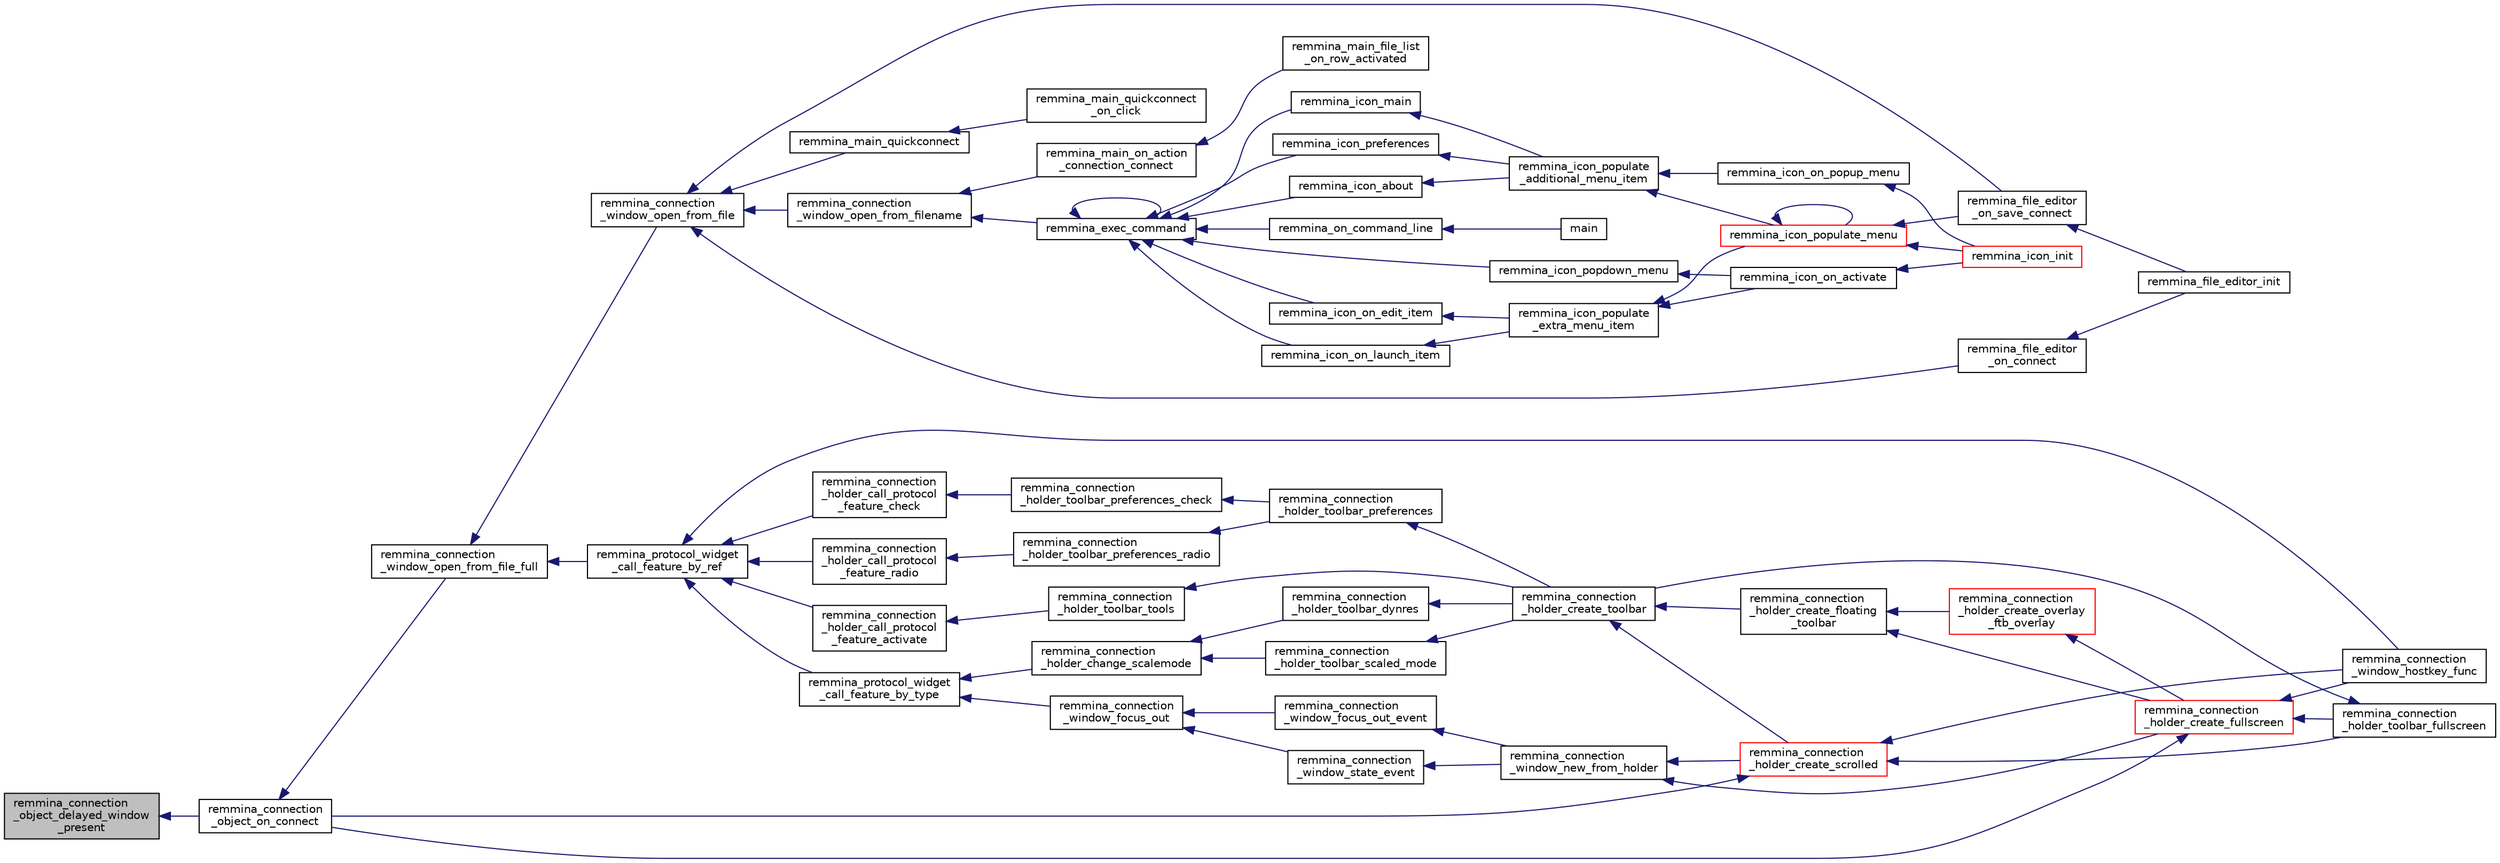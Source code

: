 digraph "remmina_connection_object_delayed_window_present"
{
  edge [fontname="Helvetica",fontsize="10",labelfontname="Helvetica",labelfontsize="10"];
  node [fontname="Helvetica",fontsize="10",shape=record];
  rankdir="LR";
  Node10805 [label="remmina_connection\l_object_delayed_window\l_present",height=0.2,width=0.4,color="black", fillcolor="grey75", style="filled", fontcolor="black"];
  Node10805 -> Node10806 [dir="back",color="midnightblue",fontsize="10",style="solid",fontname="Helvetica"];
  Node10806 [label="remmina_connection\l_object_on_connect",height=0.2,width=0.4,color="black", fillcolor="white", style="filled",URL="$remmina__connection__window_8c.html#a0ad685a873ecef95ec13caba17e0c22e"];
  Node10806 -> Node10807 [dir="back",color="midnightblue",fontsize="10",style="solid",fontname="Helvetica"];
  Node10807 [label="remmina_connection\l_window_open_from_file_full",height=0.2,width=0.4,color="black", fillcolor="white", style="filled",URL="$remmina__connection__window_8h.html#adbf2b670ca3bae96a99cb0b36021a961"];
  Node10807 -> Node10808 [dir="back",color="midnightblue",fontsize="10",style="solid",fontname="Helvetica"];
  Node10808 [label="remmina_connection\l_window_open_from_file",height=0.2,width=0.4,color="black", fillcolor="white", style="filled",URL="$remmina__connection__window_8h.html#a1c7f722a89609523cc4de079cc82f23c"];
  Node10808 -> Node10809 [dir="back",color="midnightblue",fontsize="10",style="solid",fontname="Helvetica"];
  Node10809 [label="remmina_connection\l_window_open_from_filename",height=0.2,width=0.4,color="black", fillcolor="white", style="filled",URL="$remmina__connection__window_8h.html#ab0ed27ef360efc7d92906cbabf9da5db"];
  Node10809 -> Node10810 [dir="back",color="midnightblue",fontsize="10",style="solid",fontname="Helvetica"];
  Node10810 [label="remmina_exec_command",height=0.2,width=0.4,color="black", fillcolor="white", style="filled",URL="$remmina__exec_8h.html#a424cabdcff647797061e7482049d62a7"];
  Node10810 -> Node10811 [dir="back",color="midnightblue",fontsize="10",style="solid",fontname="Helvetica"];
  Node10811 [label="remmina_on_command_line",height=0.2,width=0.4,color="black", fillcolor="white", style="filled",URL="$remmina_8c.html#aeb286fc5bd52ab5382ab8cb495dc2914"];
  Node10811 -> Node10812 [dir="back",color="midnightblue",fontsize="10",style="solid",fontname="Helvetica"];
  Node10812 [label="main",height=0.2,width=0.4,color="black", fillcolor="white", style="filled",URL="$remmina_8c.html#a0ddf1224851353fc92bfbff6f499fa97"];
  Node10810 -> Node10810 [dir="back",color="midnightblue",fontsize="10",style="solid",fontname="Helvetica"];
  Node10810 -> Node10813 [dir="back",color="midnightblue",fontsize="10",style="solid",fontname="Helvetica"];
  Node10813 [label="remmina_icon_main",height=0.2,width=0.4,color="black", fillcolor="white", style="filled",URL="$remmina__icon_8c.html#a920476110ab6410c8fc8cf734109e497"];
  Node10813 -> Node10814 [dir="back",color="midnightblue",fontsize="10",style="solid",fontname="Helvetica"];
  Node10814 [label="remmina_icon_populate\l_additional_menu_item",height=0.2,width=0.4,color="black", fillcolor="white", style="filled",URL="$remmina__icon_8c.html#a8aaf73ed94cf20dcce1c7be26262cb56"];
  Node10814 -> Node10815 [dir="back",color="midnightblue",fontsize="10",style="solid",fontname="Helvetica"];
  Node10815 [label="remmina_icon_populate_menu",height=0.2,width=0.4,color="red", fillcolor="white", style="filled",URL="$remmina__icon_8h.html#af80ed314f91d653237249d839c7fc3b2"];
  Node10815 -> Node10818 [dir="back",color="midnightblue",fontsize="10",style="solid",fontname="Helvetica"];
  Node10818 [label="remmina_file_editor\l_on_save_connect",height=0.2,width=0.4,color="black", fillcolor="white", style="filled",URL="$remmina__file__editor_8c.html#a57224f3f69f04f398de563b71be6b18e"];
  Node10818 -> Node10817 [dir="back",color="midnightblue",fontsize="10",style="solid",fontname="Helvetica"];
  Node10817 [label="remmina_file_editor_init",height=0.2,width=0.4,color="black", fillcolor="white", style="filled",URL="$remmina__file__editor_8c.html#a9afd8d41c66f547320930eb331f3124d"];
  Node10815 -> Node10815 [dir="back",color="midnightblue",fontsize="10",style="solid",fontname="Helvetica"];
  Node10815 -> Node10819 [dir="back",color="midnightblue",fontsize="10",style="solid",fontname="Helvetica"];
  Node10819 [label="remmina_icon_init",height=0.2,width=0.4,color="red", fillcolor="white", style="filled",URL="$remmina__icon_8h.html#a741c81815e562f40672c4485172306d6"];
  Node10814 -> Node10823 [dir="back",color="midnightblue",fontsize="10",style="solid",fontname="Helvetica"];
  Node10823 [label="remmina_icon_on_popup_menu",height=0.2,width=0.4,color="black", fillcolor="white", style="filled",URL="$remmina__icon_8c.html#a95b917790eeb38e48137018796bdda93"];
  Node10823 -> Node10819 [dir="back",color="midnightblue",fontsize="10",style="solid",fontname="Helvetica"];
  Node10810 -> Node10824 [dir="back",color="midnightblue",fontsize="10",style="solid",fontname="Helvetica"];
  Node10824 [label="remmina_icon_preferences",height=0.2,width=0.4,color="black", fillcolor="white", style="filled",URL="$remmina__icon_8c.html#ad3b0e3d12e4854eae05b1afea19da404"];
  Node10824 -> Node10814 [dir="back",color="midnightblue",fontsize="10",style="solid",fontname="Helvetica"];
  Node10810 -> Node10825 [dir="back",color="midnightblue",fontsize="10",style="solid",fontname="Helvetica"];
  Node10825 [label="remmina_icon_about",height=0.2,width=0.4,color="black", fillcolor="white", style="filled",URL="$remmina__icon_8c.html#a5cdf1958ef01e49889bcee2e90e2cf71"];
  Node10825 -> Node10814 [dir="back",color="midnightblue",fontsize="10",style="solid",fontname="Helvetica"];
  Node10810 -> Node10826 [dir="back",color="midnightblue",fontsize="10",style="solid",fontname="Helvetica"];
  Node10826 [label="remmina_icon_on_launch_item",height=0.2,width=0.4,color="black", fillcolor="white", style="filled",URL="$remmina__icon_8c.html#ad1699688680e12abcfd5c74dd2f76d83"];
  Node10826 -> Node10827 [dir="back",color="midnightblue",fontsize="10",style="solid",fontname="Helvetica"];
  Node10827 [label="remmina_icon_populate\l_extra_menu_item",height=0.2,width=0.4,color="black", fillcolor="white", style="filled",URL="$remmina__icon_8c.html#a2847311861df3a2f1c8bbcd35cf3fd6f"];
  Node10827 -> Node10815 [dir="back",color="midnightblue",fontsize="10",style="solid",fontname="Helvetica"];
  Node10827 -> Node10828 [dir="back",color="midnightblue",fontsize="10",style="solid",fontname="Helvetica"];
  Node10828 [label="remmina_icon_on_activate",height=0.2,width=0.4,color="black", fillcolor="white", style="filled",URL="$remmina__icon_8c.html#af175fef31eb95974094088235b3a2b1d"];
  Node10828 -> Node10819 [dir="back",color="midnightblue",fontsize="10",style="solid",fontname="Helvetica"];
  Node10810 -> Node10829 [dir="back",color="midnightblue",fontsize="10",style="solid",fontname="Helvetica"];
  Node10829 [label="remmina_icon_on_edit_item",height=0.2,width=0.4,color="black", fillcolor="white", style="filled",URL="$remmina__icon_8c.html#af8708120906a8dc41a7998ebf9ecd129"];
  Node10829 -> Node10827 [dir="back",color="midnightblue",fontsize="10",style="solid",fontname="Helvetica"];
  Node10810 -> Node10830 [dir="back",color="midnightblue",fontsize="10",style="solid",fontname="Helvetica"];
  Node10830 [label="remmina_icon_popdown_menu",height=0.2,width=0.4,color="black", fillcolor="white", style="filled",URL="$remmina__icon_8c.html#a444be76e3c3a065279c5f9abc7fae833"];
  Node10830 -> Node10828 [dir="back",color="midnightblue",fontsize="10",style="solid",fontname="Helvetica"];
  Node10809 -> Node10831 [dir="back",color="midnightblue",fontsize="10",style="solid",fontname="Helvetica"];
  Node10831 [label="remmina_main_on_action\l_connection_connect",height=0.2,width=0.4,color="black", fillcolor="white", style="filled",URL="$remmina__main_8c.html#ae023d1cb099a4f7bee79f13760566cbf"];
  Node10831 -> Node10832 [dir="back",color="midnightblue",fontsize="10",style="solid",fontname="Helvetica"];
  Node10832 [label="remmina_main_file_list\l_on_row_activated",height=0.2,width=0.4,color="black", fillcolor="white", style="filled",URL="$remmina__main_8c.html#aba1a89a2400c5cc8373c6bd34602ac10"];
  Node10808 -> Node10833 [dir="back",color="midnightblue",fontsize="10",style="solid",fontname="Helvetica"];
  Node10833 [label="remmina_file_editor\l_on_connect",height=0.2,width=0.4,color="black", fillcolor="white", style="filled",URL="$remmina__file__editor_8c.html#a73b8581fd1fd77532b748d91a2951f25"];
  Node10833 -> Node10817 [dir="back",color="midnightblue",fontsize="10",style="solid",fontname="Helvetica"];
  Node10808 -> Node10818 [dir="back",color="midnightblue",fontsize="10",style="solid",fontname="Helvetica"];
  Node10808 -> Node10834 [dir="back",color="midnightblue",fontsize="10",style="solid",fontname="Helvetica"];
  Node10834 [label="remmina_main_quickconnect",height=0.2,width=0.4,color="black", fillcolor="white", style="filled",URL="$remmina__main_8c.html#a802458852abacebfb16f1f4295806a01"];
  Node10834 -> Node10835 [dir="back",color="midnightblue",fontsize="10",style="solid",fontname="Helvetica"];
  Node10835 [label="remmina_main_quickconnect\l_on_click",height=0.2,width=0.4,color="black", fillcolor="white", style="filled",URL="$remmina__main_8c.html#a210e9e04c7c97cc86412044de31f659d"];
  Node10807 -> Node10836 [dir="back",color="midnightblue",fontsize="10",style="solid",fontname="Helvetica"];
  Node10836 [label="remmina_protocol_widget\l_call_feature_by_ref",height=0.2,width=0.4,color="black", fillcolor="white", style="filled",URL="$remmina__protocol__widget_8h.html#a605b69a9aa4393024369cc5070488692"];
  Node10836 -> Node10837 [dir="back",color="midnightblue",fontsize="10",style="solid",fontname="Helvetica"];
  Node10837 [label="remmina_connection\l_holder_call_protocol\l_feature_radio",height=0.2,width=0.4,color="black", fillcolor="white", style="filled",URL="$remmina__connection__window_8c.html#a86280cb973101817f7410af393bc2f98"];
  Node10837 -> Node10838 [dir="back",color="midnightblue",fontsize="10",style="solid",fontname="Helvetica"];
  Node10838 [label="remmina_connection\l_holder_toolbar_preferences_radio",height=0.2,width=0.4,color="black", fillcolor="white", style="filled",URL="$remmina__connection__window_8c.html#a1ddab4aacc284c606ab237eae9c0b5a9"];
  Node10838 -> Node10839 [dir="back",color="midnightblue",fontsize="10",style="solid",fontname="Helvetica"];
  Node10839 [label="remmina_connection\l_holder_toolbar_preferences",height=0.2,width=0.4,color="black", fillcolor="white", style="filled",URL="$remmina__connection__window_8c.html#a78ec7d6e66d6e6569c1a9a0230c74bc8"];
  Node10839 -> Node10840 [dir="back",color="midnightblue",fontsize="10",style="solid",fontname="Helvetica"];
  Node10840 [label="remmina_connection\l_holder_create_toolbar",height=0.2,width=0.4,color="black", fillcolor="white", style="filled",URL="$remmina__connection__window_8c.html#af8138da72278e9e9000276e08a6fd984"];
  Node10840 -> Node10841 [dir="back",color="midnightblue",fontsize="10",style="solid",fontname="Helvetica"];
  Node10841 [label="remmina_connection\l_holder_create_floating\l_toolbar",height=0.2,width=0.4,color="black", fillcolor="white", style="filled",URL="$remmina__connection__window_8c.html#a967dca6c1876afc3e6bcb763f9709d43"];
  Node10841 -> Node10842 [dir="back",color="midnightblue",fontsize="10",style="solid",fontname="Helvetica"];
  Node10842 [label="remmina_connection\l_holder_create_overlay\l_ftb_overlay",height=0.2,width=0.4,color="red", fillcolor="white", style="filled",URL="$remmina__connection__window_8c.html#ab2edcb806312b3367c70fbb13c383ae0"];
  Node10842 -> Node10844 [dir="back",color="midnightblue",fontsize="10",style="solid",fontname="Helvetica"];
  Node10844 [label="remmina_connection\l_holder_create_fullscreen",height=0.2,width=0.4,color="red", fillcolor="white", style="filled",URL="$remmina__connection__window_8c.html#ae67ca4d276339723c1ff87fc224eaccf"];
  Node10844 -> Node10845 [dir="back",color="midnightblue",fontsize="10",style="solid",fontname="Helvetica"];
  Node10845 [label="remmina_connection\l_holder_toolbar_fullscreen",height=0.2,width=0.4,color="black", fillcolor="white", style="filled",URL="$remmina__connection__window_8c.html#a02ac20f50f1b7b816bd7208127efdbee"];
  Node10845 -> Node10840 [dir="back",color="midnightblue",fontsize="10",style="solid",fontname="Helvetica"];
  Node10844 -> Node10849 [dir="back",color="midnightblue",fontsize="10",style="solid",fontname="Helvetica"];
  Node10849 [label="remmina_connection\l_window_hostkey_func",height=0.2,width=0.4,color="black", fillcolor="white", style="filled",URL="$remmina__connection__window_8c.html#abef663d930076deb3105f86dabe2a9c3"];
  Node10844 -> Node10806 [dir="back",color="midnightblue",fontsize="10",style="solid",fontname="Helvetica"];
  Node10841 -> Node10844 [dir="back",color="midnightblue",fontsize="10",style="solid",fontname="Helvetica"];
  Node10840 -> Node10850 [dir="back",color="midnightblue",fontsize="10",style="solid",fontname="Helvetica"];
  Node10850 [label="remmina_connection\l_holder_create_scrolled",height=0.2,width=0.4,color="red", fillcolor="white", style="filled",URL="$remmina__connection__window_8c.html#a57b3656c37df65d276ddd50a16906dc7"];
  Node10850 -> Node10845 [dir="back",color="midnightblue",fontsize="10",style="solid",fontname="Helvetica"];
  Node10850 -> Node10849 [dir="back",color="midnightblue",fontsize="10",style="solid",fontname="Helvetica"];
  Node10850 -> Node10806 [dir="back",color="midnightblue",fontsize="10",style="solid",fontname="Helvetica"];
  Node10836 -> Node10853 [dir="back",color="midnightblue",fontsize="10",style="solid",fontname="Helvetica"];
  Node10853 [label="remmina_connection\l_holder_call_protocol\l_feature_check",height=0.2,width=0.4,color="black", fillcolor="white", style="filled",URL="$remmina__connection__window_8c.html#a8d924ded7fe147df8b5f113e2fb1d6e7"];
  Node10853 -> Node10854 [dir="back",color="midnightblue",fontsize="10",style="solid",fontname="Helvetica"];
  Node10854 [label="remmina_connection\l_holder_toolbar_preferences_check",height=0.2,width=0.4,color="black", fillcolor="white", style="filled",URL="$remmina__connection__window_8c.html#ada0dce340f5f1484c496a2357e8a2c69"];
  Node10854 -> Node10839 [dir="back",color="midnightblue",fontsize="10",style="solid",fontname="Helvetica"];
  Node10836 -> Node10855 [dir="back",color="midnightblue",fontsize="10",style="solid",fontname="Helvetica"];
  Node10855 [label="remmina_connection\l_holder_call_protocol\l_feature_activate",height=0.2,width=0.4,color="black", fillcolor="white", style="filled",URL="$remmina__connection__window_8c.html#a4507b43c6fd10bc68d9512c6b253a552"];
  Node10855 -> Node10856 [dir="back",color="midnightblue",fontsize="10",style="solid",fontname="Helvetica"];
  Node10856 [label="remmina_connection\l_holder_toolbar_tools",height=0.2,width=0.4,color="black", fillcolor="white", style="filled",URL="$remmina__connection__window_8c.html#a51cc0b2274049920f67c71047bd76213"];
  Node10856 -> Node10840 [dir="back",color="midnightblue",fontsize="10",style="solid",fontname="Helvetica"];
  Node10836 -> Node10849 [dir="back",color="midnightblue",fontsize="10",style="solid",fontname="Helvetica"];
  Node10836 -> Node10857 [dir="back",color="midnightblue",fontsize="10",style="solid",fontname="Helvetica"];
  Node10857 [label="remmina_protocol_widget\l_call_feature_by_type",height=0.2,width=0.4,color="black", fillcolor="white", style="filled",URL="$remmina__protocol__widget_8h.html#a6a630e96e5b914d60d678ae8eaad4cd9"];
  Node10857 -> Node10858 [dir="back",color="midnightblue",fontsize="10",style="solid",fontname="Helvetica"];
  Node10858 [label="remmina_connection\l_holder_change_scalemode",height=0.2,width=0.4,color="black", fillcolor="white", style="filled",URL="$remmina__connection__window_8c.html#a5565ebedf82eb9f2d54b7f447b4c930e"];
  Node10858 -> Node10859 [dir="back",color="midnightblue",fontsize="10",style="solid",fontname="Helvetica"];
  Node10859 [label="remmina_connection\l_holder_toolbar_dynres",height=0.2,width=0.4,color="black", fillcolor="white", style="filled",URL="$remmina__connection__window_8c.html#a576e3800c7371f63b27e3832848ac4e5"];
  Node10859 -> Node10840 [dir="back",color="midnightblue",fontsize="10",style="solid",fontname="Helvetica"];
  Node10858 -> Node10860 [dir="back",color="midnightblue",fontsize="10",style="solid",fontname="Helvetica"];
  Node10860 [label="remmina_connection\l_holder_toolbar_scaled_mode",height=0.2,width=0.4,color="black", fillcolor="white", style="filled",URL="$remmina__connection__window_8c.html#ad6136dd7c0867a5a5f1c0b0645632ee4"];
  Node10860 -> Node10840 [dir="back",color="midnightblue",fontsize="10",style="solid",fontname="Helvetica"];
  Node10857 -> Node10861 [dir="back",color="midnightblue",fontsize="10",style="solid",fontname="Helvetica"];
  Node10861 [label="remmina_connection\l_window_focus_out",height=0.2,width=0.4,color="black", fillcolor="white", style="filled",URL="$remmina__connection__window_8c.html#a8c242e0a7ee57ed79099c330d696b43f"];
  Node10861 -> Node10862 [dir="back",color="midnightblue",fontsize="10",style="solid",fontname="Helvetica"];
  Node10862 [label="remmina_connection\l_window_focus_out_event",height=0.2,width=0.4,color="black", fillcolor="white", style="filled",URL="$remmina__connection__window_8c.html#a539828a1dd435bee083d82136691176c"];
  Node10862 -> Node10863 [dir="back",color="midnightblue",fontsize="10",style="solid",fontname="Helvetica"];
  Node10863 [label="remmina_connection\l_window_new_from_holder",height=0.2,width=0.4,color="black", fillcolor="white", style="filled",URL="$remmina__connection__window_8c.html#a0ff4775a640861c11f2bc9f4e4680ed5"];
  Node10863 -> Node10850 [dir="back",color="midnightblue",fontsize="10",style="solid",fontname="Helvetica"];
  Node10863 -> Node10844 [dir="back",color="midnightblue",fontsize="10",style="solid",fontname="Helvetica"];
  Node10861 -> Node10864 [dir="back",color="midnightblue",fontsize="10",style="solid",fontname="Helvetica"];
  Node10864 [label="remmina_connection\l_window_state_event",height=0.2,width=0.4,color="black", fillcolor="white", style="filled",URL="$remmina__connection__window_8c.html#a174d5b1e983a96c98aae2e8078f462bd"];
  Node10864 -> Node10863 [dir="back",color="midnightblue",fontsize="10",style="solid",fontname="Helvetica"];
}

